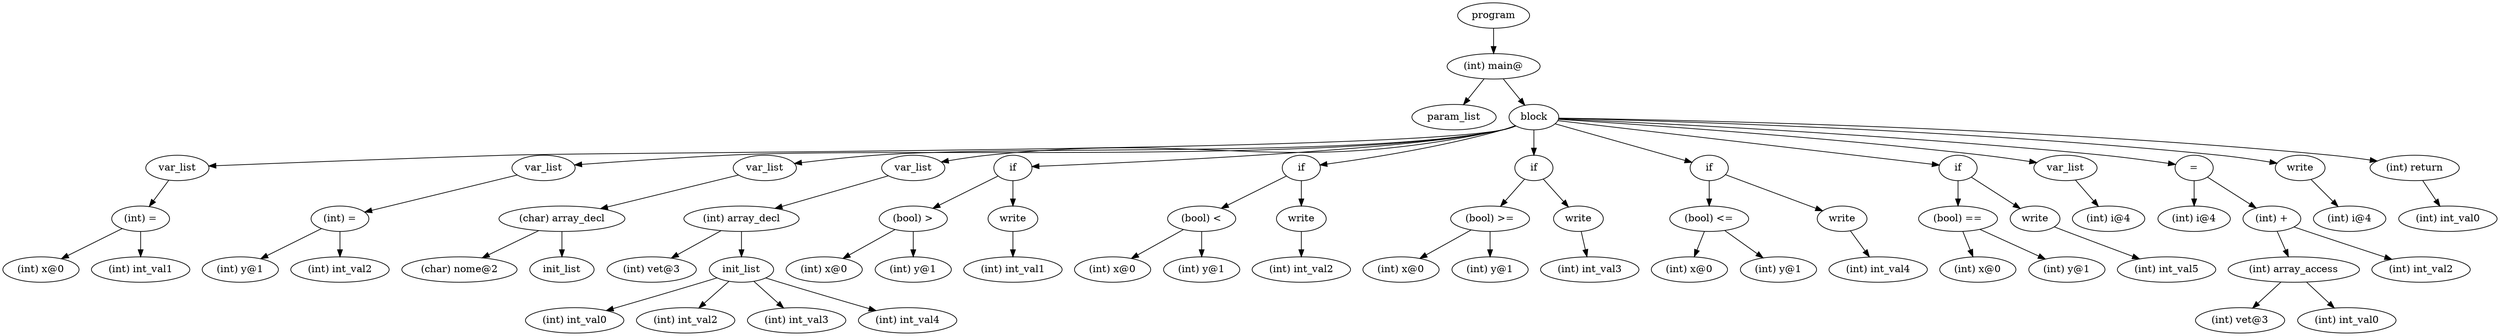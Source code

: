 digraph {
graph [ordering="out"];
node0[label="program"];
node1[label="(int) main@"];
node2[label="param_list"];
node1 -> node2;
node3[label="block"];
node4[label="var_list"];
node5[label="(int) ="];
node6[label="(int) x@0"];
node5 -> node6;
node7[label="(int) int_val1"];
node5 -> node7;
node4 -> node5;
node3 -> node4;
node8[label="var_list"];
node9[label="(int) ="];
node10[label="(int) y@1"];
node9 -> node10;
node11[label="(int) int_val2"];
node9 -> node11;
node8 -> node9;
node3 -> node8;
node12[label="var_list"];
node13[label="(char) array_decl"];
node14[label="(char) nome@2"];
node13 -> node14;
node15[label="init_list"];
node13 -> node15;
node12 -> node13;
node3 -> node12;
node16[label="var_list"];
node17[label="(int) array_decl"];
node18[label="(int) vet@3"];
node17 -> node18;
node19[label="init_list"];
node20[label="(int) int_val0"];
node19 -> node20;
node21[label="(int) int_val2"];
node19 -> node21;
node22[label="(int) int_val3"];
node19 -> node22;
node23[label="(int) int_val4"];
node19 -> node23;
node17 -> node19;
node16 -> node17;
node3 -> node16;
node24[label="if"];
node25[label="(bool) >"];
node26[label="(int) x@0"];
node25 -> node26;
node27[label="(int) y@1"];
node25 -> node27;
node24 -> node25;
node28[label="write"];
node29[label="(int) int_val1"];
node28 -> node29;
node24 -> node28;
node3 -> node24;
node30[label="if"];
node31[label="(bool) <"];
node32[label="(int) x@0"];
node31 -> node32;
node33[label="(int) y@1"];
node31 -> node33;
node30 -> node31;
node34[label="write"];
node35[label="(int) int_val2"];
node34 -> node35;
node30 -> node34;
node3 -> node30;
node36[label="if"];
node37[label="(bool) >="];
node38[label="(int) x@0"];
node37 -> node38;
node39[label="(int) y@1"];
node37 -> node39;
node36 -> node37;
node40[label="write"];
node41[label="(int) int_val3"];
node40 -> node41;
node36 -> node40;
node3 -> node36;
node42[label="if"];
node43[label="(bool) <="];
node44[label="(int) x@0"];
node43 -> node44;
node45[label="(int) y@1"];
node43 -> node45;
node42 -> node43;
node46[label="write"];
node47[label="(int) int_val4"];
node46 -> node47;
node42 -> node46;
node3 -> node42;
node48[label="if"];
node49[label="(bool) =="];
node50[label="(int) x@0"];
node49 -> node50;
node51[label="(int) y@1"];
node49 -> node51;
node48 -> node49;
node52[label="write"];
node53[label="(int) int_val5"];
node52 -> node53;
node48 -> node52;
node3 -> node48;
node54[label="var_list"];
node55[label="(int) i@4"];
node54 -> node55;
node3 -> node54;
node56[label="="];
node57[label="(int) i@4"];
node56 -> node57;
node58[label="(int) +"];
node59[label="(int) array_access"];
node60[label="(int) vet@3"];
node59 -> node60;
node61[label="(int) int_val0"];
node59 -> node61;
node58 -> node59;
node62[label="(int) int_val2"];
node58 -> node62;
node56 -> node58;
node3 -> node56;
node63[label="write"];
node64[label="(int) i@4"];
node63 -> node64;
node3 -> node63;
node65[label="(int) return"];
node66[label="(int) int_val0"];
node65 -> node66;
node3 -> node65;
node1 -> node3;
node0 -> node1;
}
